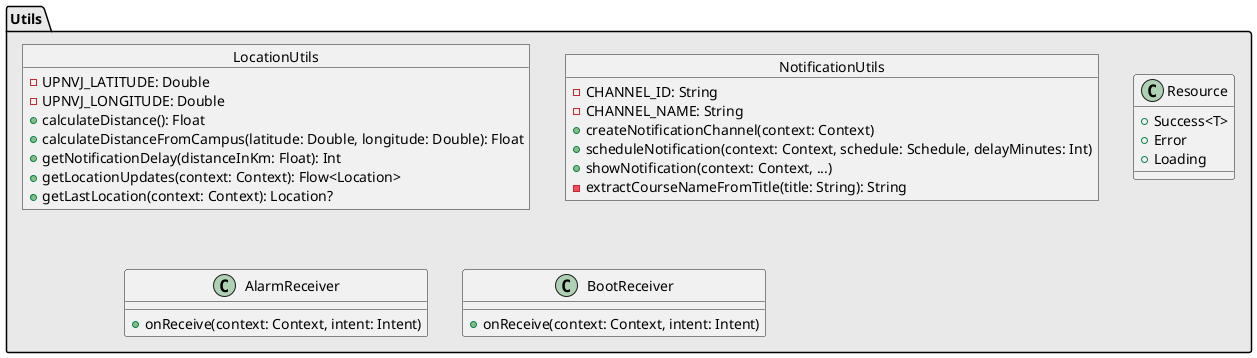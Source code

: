 @startuml
package "Utils" #E9E9E9 {
  object LocationUtils {
    - UPNVJ_LATITUDE: Double
    - UPNVJ_LONGITUDE: Double
    + calculateDistance(): Float
    + calculateDistanceFromCampus(latitude: Double, longitude: Double): Float
    + getNotificationDelay(distanceInKm: Float): Int
    + getLocationUpdates(context: Context): Flow<Location>
    + getLastLocation(context: Context): Location?
  }

  object NotificationUtils {
    - CHANNEL_ID: String
    - CHANNEL_NAME: String
    + createNotificationChannel(context: Context)
    + scheduleNotification(context: Context, schedule: Schedule, delayMinutes: Int)
    + showNotification(context: Context, ...)
    - extractCourseNameFromTitle(title: String): String
  }

  class Resource {
    + Success<T>
    + Error
    + Loading
  }

  class AlarmReceiver {
    + onReceive(context: Context, intent: Intent)
  }

  class BootReceiver {
    + onReceive(context: Context, intent: Intent)
  }
}

@enduml